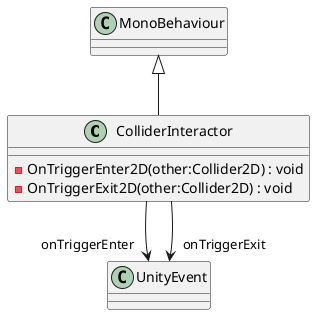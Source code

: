 @startuml
class ColliderInteractor {
    - OnTriggerEnter2D(other:Collider2D) : void
    - OnTriggerExit2D(other:Collider2D) : void
}
MonoBehaviour <|-- ColliderInteractor
ColliderInteractor --> "onTriggerEnter" UnityEvent
ColliderInteractor --> "onTriggerExit" UnityEvent
@enduml

